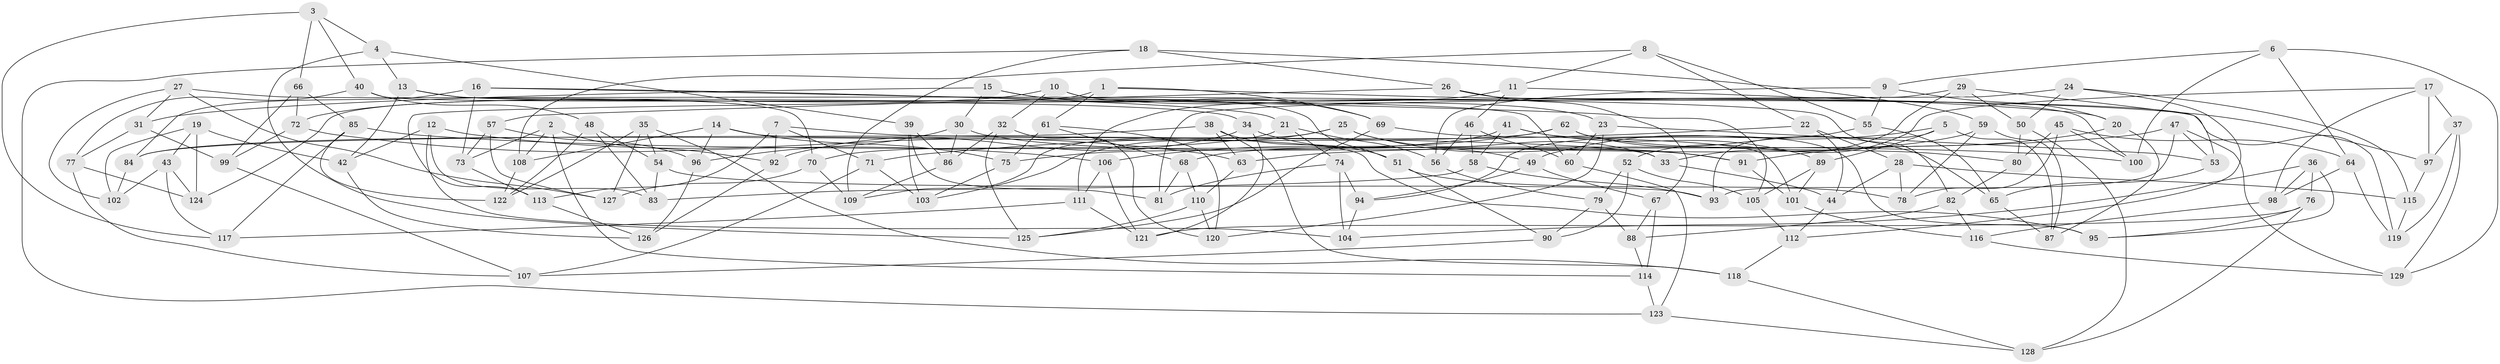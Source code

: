 // Generated by graph-tools (version 1.1) at 2025/03/03/09/25 03:03:02]
// undirected, 129 vertices, 258 edges
graph export_dot {
graph [start="1"]
  node [color=gray90,style=filled];
  1;
  2;
  3;
  4;
  5;
  6;
  7;
  8;
  9;
  10;
  11;
  12;
  13;
  14;
  15;
  16;
  17;
  18;
  19;
  20;
  21;
  22;
  23;
  24;
  25;
  26;
  27;
  28;
  29;
  30;
  31;
  32;
  33;
  34;
  35;
  36;
  37;
  38;
  39;
  40;
  41;
  42;
  43;
  44;
  45;
  46;
  47;
  48;
  49;
  50;
  51;
  52;
  53;
  54;
  55;
  56;
  57;
  58;
  59;
  60;
  61;
  62;
  63;
  64;
  65;
  66;
  67;
  68;
  69;
  70;
  71;
  72;
  73;
  74;
  75;
  76;
  77;
  78;
  79;
  80;
  81;
  82;
  83;
  84;
  85;
  86;
  87;
  88;
  89;
  90;
  91;
  92;
  93;
  94;
  95;
  96;
  97;
  98;
  99;
  100;
  101;
  102;
  103;
  104;
  105;
  106;
  107;
  108;
  109;
  110;
  111;
  112;
  113;
  114;
  115;
  116;
  117;
  118;
  119;
  120;
  121;
  122;
  123;
  124;
  125;
  126;
  127;
  128;
  129;
  1 -- 69;
  1 -- 61;
  1 -- 124;
  1 -- 97;
  2 -- 73;
  2 -- 92;
  2 -- 108;
  2 -- 114;
  3 -- 4;
  3 -- 66;
  3 -- 40;
  3 -- 117;
  4 -- 125;
  4 -- 39;
  4 -- 13;
  5 -- 87;
  5 -- 49;
  5 -- 89;
  5 -- 93;
  6 -- 9;
  6 -- 64;
  6 -- 100;
  6 -- 129;
  7 -- 33;
  7 -- 113;
  7 -- 92;
  7 -- 71;
  8 -- 108;
  8 -- 55;
  8 -- 22;
  8 -- 11;
  9 -- 20;
  9 -- 56;
  9 -- 55;
  10 -- 72;
  10 -- 119;
  10 -- 32;
  10 -- 23;
  11 -- 111;
  11 -- 20;
  11 -- 46;
  12 -- 83;
  12 -- 63;
  12 -- 104;
  12 -- 42;
  13 -- 34;
  13 -- 70;
  13 -- 42;
  14 -- 75;
  14 -- 96;
  14 -- 108;
  14 -- 95;
  15 -- 51;
  15 -- 30;
  15 -- 69;
  15 -- 31;
  16 -- 21;
  16 -- 105;
  16 -- 84;
  16 -- 73;
  17 -- 98;
  17 -- 33;
  17 -- 37;
  17 -- 97;
  18 -- 26;
  18 -- 59;
  18 -- 123;
  18 -- 109;
  19 -- 42;
  19 -- 124;
  19 -- 102;
  19 -- 43;
  20 -- 91;
  20 -- 87;
  21 -- 70;
  21 -- 74;
  21 -- 56;
  22 -- 71;
  22 -- 28;
  22 -- 44;
  23 -- 53;
  23 -- 120;
  23 -- 60;
  24 -- 112;
  24 -- 50;
  24 -- 115;
  24 -- 113;
  25 -- 91;
  25 -- 33;
  25 -- 103;
  25 -- 109;
  26 -- 67;
  26 -- 100;
  26 -- 57;
  27 -- 82;
  27 -- 102;
  27 -- 31;
  27 -- 127;
  28 -- 44;
  28 -- 78;
  28 -- 115;
  29 -- 52;
  29 -- 50;
  29 -- 53;
  29 -- 81;
  30 -- 96;
  30 -- 86;
  30 -- 91;
  31 -- 77;
  31 -- 99;
  32 -- 86;
  32 -- 125;
  32 -- 120;
  33 -- 44;
  34 -- 121;
  34 -- 92;
  34 -- 49;
  35 -- 127;
  35 -- 54;
  35 -- 122;
  35 -- 118;
  36 -- 98;
  36 -- 104;
  36 -- 76;
  36 -- 95;
  37 -- 119;
  37 -- 97;
  37 -- 129;
  38 -- 51;
  38 -- 84;
  38 -- 118;
  38 -- 63;
  39 -- 103;
  39 -- 81;
  39 -- 86;
  40 -- 60;
  40 -- 77;
  40 -- 48;
  41 -- 58;
  41 -- 95;
  41 -- 89;
  41 -- 75;
  42 -- 126;
  43 -- 124;
  43 -- 102;
  43 -- 117;
  44 -- 112;
  45 -- 64;
  45 -- 78;
  45 -- 80;
  45 -- 100;
  46 -- 60;
  46 -- 58;
  46 -- 56;
  47 -- 93;
  47 -- 63;
  47 -- 129;
  47 -- 53;
  48 -- 122;
  48 -- 83;
  48 -- 54;
  49 -- 94;
  49 -- 67;
  50 -- 128;
  50 -- 80;
  51 -- 90;
  51 -- 78;
  52 -- 105;
  52 -- 79;
  52 -- 90;
  53 -- 65;
  54 -- 93;
  54 -- 83;
  55 -- 65;
  55 -- 94;
  56 -- 79;
  57 -- 73;
  57 -- 127;
  57 -- 96;
  58 -- 93;
  58 -- 83;
  59 -- 78;
  59 -- 68;
  59 -- 87;
  60 -- 123;
  61 -- 68;
  61 -- 75;
  61 -- 120;
  62 -- 84;
  62 -- 65;
  62 -- 106;
  62 -- 80;
  63 -- 110;
  64 -- 98;
  64 -- 119;
  65 -- 87;
  66 -- 72;
  66 -- 85;
  66 -- 99;
  67 -- 88;
  67 -- 114;
  68 -- 81;
  68 -- 110;
  69 -- 125;
  69 -- 101;
  70 -- 127;
  70 -- 109;
  71 -- 107;
  71 -- 103;
  72 -- 99;
  72 -- 106;
  73 -- 113;
  74 -- 94;
  74 -- 104;
  74 -- 81;
  75 -- 103;
  76 -- 121;
  76 -- 128;
  76 -- 95;
  77 -- 124;
  77 -- 107;
  79 -- 90;
  79 -- 88;
  80 -- 82;
  82 -- 88;
  82 -- 116;
  84 -- 102;
  85 -- 122;
  85 -- 117;
  85 -- 100;
  86 -- 109;
  88 -- 114;
  89 -- 101;
  89 -- 105;
  90 -- 107;
  91 -- 101;
  92 -- 126;
  94 -- 104;
  96 -- 126;
  97 -- 115;
  98 -- 116;
  99 -- 107;
  101 -- 116;
  105 -- 112;
  106 -- 121;
  106 -- 111;
  108 -- 122;
  110 -- 120;
  110 -- 125;
  111 -- 117;
  111 -- 121;
  112 -- 118;
  113 -- 126;
  114 -- 123;
  115 -- 119;
  116 -- 129;
  118 -- 128;
  123 -- 128;
}
